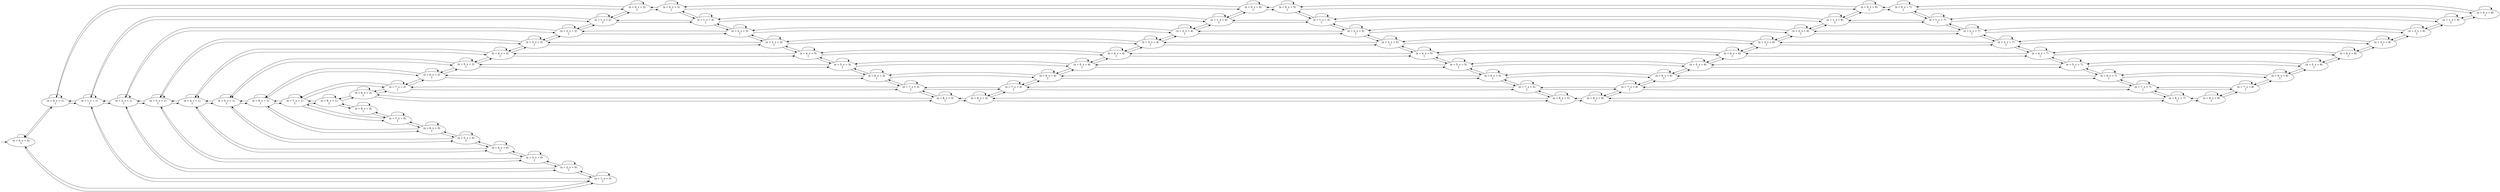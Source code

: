 digraph G {
  rankdir=LR
  I [label="", style=invis, width=0]
  I -> 0
  0 [label="(x = 0, y = 0)\n1"]
  0 -> 1 [label=""]
  0 -> 2 [label=""]
  0 -> 0 [label=""]
  1 [label="(x = 0, y = 1)\n1"]
  1 -> 3 [label=""]
  1 -> 4 [label=""]
  1 -> 0 [label=""]
  1 -> 1 [label=""]
  2 [label="(x = 1, y = 0)\n1"]
  2 -> 4 [label=""]
  2 -> 5 [label=""]
  2 -> 0 [label=""]
  2 -> 2 [label=""]
  3 [label="(x = 0, y = 2)\n1"]
  3 -> 6 [label=""]
  3 -> 7 [label=""]
  3 -> 1 [label=""]
  3 -> 3 [label=""]
  4 [label="(x = 1, y = 1)\n1"]
  4 -> 7 [label=""]
  4 -> 8 [label=""]
  4 -> 2 [label=""]
  4 -> 1 [label=""]
  4 -> 4 [label=""]
  5 [label="(x = 2, y = 0)\n1"]
  5 -> 8 [label=""]
  5 -> 9 [label=""]
  5 -> 2 [label=""]
  5 -> 5 [label=""]
  6 [label="(x = 0, y = 3)\n1"]
  6 -> 10 [label=""]
  6 -> 11 [label=""]
  6 -> 3 [label=""]
  6 -> 6 [label=""]
  7 [label="(x = 1, y = 2)\n1"]
  7 -> 11 [label=""]
  7 -> 12 [label=""]
  7 -> 4 [label=""]
  7 -> 3 [label=""]
  7 -> 7 [label=""]
  8 [label="(x = 2, y = 1)\n1"]
  8 -> 12 [label=""]
  8 -> 13 [label=""]
  8 -> 5 [label=""]
  8 -> 4 [label=""]
  8 -> 8 [label=""]
  9 [label="(x = 3, y = 0)\n1"]
  9 -> 13 [label=""]
  9 -> 14 [label=""]
  9 -> 5 [label=""]
  9 -> 9 [label=""]
  10 [label="(x = 0, y = 4)\n1"]
  10 -> 15 [label=""]
  10 -> 16 [label=""]
  10 -> 6 [label=""]
  10 -> 10 [label=""]
  11 [label="(x = 1, y = 3)\n1"]
  11 -> 16 [label=""]
  11 -> 17 [label=""]
  11 -> 7 [label=""]
  11 -> 6 [label=""]
  11 -> 11 [label=""]
  12 [label="(x = 2, y = 2)\n1"]
  12 -> 17 [label=""]
  12 -> 18 [label=""]
  12 -> 8 [label=""]
  12 -> 7 [label=""]
  12 -> 12 [label=""]
  13 [label="(x = 3, y = 1)\n1"]
  13 -> 18 [label=""]
  13 -> 19 [label=""]
  13 -> 9 [label=""]
  13 -> 8 [label=""]
  13 -> 13 [label=""]
  14 [label="(x = 4, y = 0)\n1"]
  14 -> 19 [label=""]
  14 -> 20 [label=""]
  14 -> 9 [label=""]
  14 -> 14 [label=""]
  15 [label="(x = 0, y = 5)\n1"]
  15 -> 21 [label=""]
  15 -> 22 [label=""]
  15 -> 10 [label=""]
  15 -> 15 [label=""]
  16 [label="(x = 1, y = 4)\n1"]
  16 -> 22 [label=""]
  16 -> 23 [label=""]
  16 -> 11 [label=""]
  16 -> 10 [label=""]
  16 -> 16 [label=""]
  17 [label="(x = 2, y = 3)\n1"]
  17 -> 23 [label=""]
  17 -> 24 [label=""]
  17 -> 12 [label=""]
  17 -> 11 [label=""]
  17 -> 17 [label=""]
  18 [label="(x = 3, y = 2)\n1"]
  18 -> 24 [label=""]
  18 -> 25 [label=""]
  18 -> 13 [label=""]
  18 -> 12 [label=""]
  18 -> 18 [label=""]
  19 [label="(x = 4, y = 1)\n1"]
  19 -> 25 [label=""]
  19 -> 26 [label=""]
  19 -> 14 [label=""]
  19 -> 13 [label=""]
  19 -> 19 [label=""]
  20 [label="(x = 5, y = 0)\n1"]
  20 -> 26 [label=""]
  20 -> 27 [label=""]
  20 -> 14 [label=""]
  20 -> 20 [label=""]
  21 [label="(x = 0, y = 6)\n1"]
  21 -> 28 [label=""]
  21 -> 29 [label=""]
  21 -> 15 [label=""]
  21 -> 21 [label=""]
  22 [label="(x = 1, y = 5)\n1"]
  22 -> 29 [label=""]
  22 -> 30 [label=""]
  22 -> 16 [label=""]
  22 -> 15 [label=""]
  22 -> 22 [label=""]
  23 [label="(x = 2, y = 4)\n1"]
  23 -> 30 [label=""]
  23 -> 31 [label=""]
  23 -> 17 [label=""]
  23 -> 16 [label=""]
  23 -> 23 [label=""]
  24 [label="(x = 3, y = 3)\n1"]
  24 -> 31 [label=""]
  24 -> 32 [label=""]
  24 -> 18 [label=""]
  24 -> 17 [label=""]
  24 -> 24 [label=""]
  25 [label="(x = 4, y = 2)\n1"]
  25 -> 32 [label=""]
  25 -> 33 [label=""]
  25 -> 19 [label=""]
  25 -> 18 [label=""]
  25 -> 25 [label=""]
  26 [label="(x = 5, y = 1)\n1"]
  26 -> 33 [label=""]
  26 -> 34 [label=""]
  26 -> 20 [label=""]
  26 -> 19 [label=""]
  26 -> 26 [label=""]
  27 [label="(x = 6, y = 0)\n1"]
  27 -> 34 [label=""]
  27 -> 35 [label=""]
  27 -> 20 [label=""]
  27 -> 27 [label=""]
  28 [label="(x = 0, y = 7)\n1"]
  28 -> 36 [label=""]
  28 -> 37 [label=""]
  28 -> 21 [label=""]
  28 -> 28 [label=""]
  29 [label="(x = 1, y = 6)\n1"]
  29 -> 37 [label=""]
  29 -> 38 [label=""]
  29 -> 22 [label=""]
  29 -> 21 [label=""]
  29 -> 29 [label=""]
  30 [label="(x = 2, y = 5)\n1"]
  30 -> 38 [label=""]
  30 -> 39 [label=""]
  30 -> 23 [label=""]
  30 -> 22 [label=""]
  30 -> 30 [label=""]
  31 [label="(x = 3, y = 4)\n1"]
  31 -> 39 [label=""]
  31 -> 40 [label=""]
  31 -> 24 [label=""]
  31 -> 23 [label=""]
  31 -> 31 [label=""]
  32 [label="(x = 4, y = 3)\n1"]
  32 -> 40 [label=""]
  32 -> 41 [label=""]
  32 -> 25 [label=""]
  32 -> 24 [label=""]
  32 -> 32 [label=""]
  33 [label="(x = 5, y = 2)\n1"]
  33 -> 41 [label=""]
  33 -> 42 [label=""]
  33 -> 26 [label=""]
  33 -> 25 [label=""]
  33 -> 33 [label=""]
  34 [label="(x = 6, y = 1)\n1"]
  34 -> 42 [label=""]
  34 -> 43 [label=""]
  34 -> 27 [label=""]
  34 -> 26 [label=""]
  34 -> 34 [label=""]
  35 [label="(x = 7, y = 0)\n1"]
  35 -> 43 [label=""]
  35 -> 44 [label=""]
  35 -> 27 [label=""]
  35 -> 35 [label=""]
  36 [label="(x = 0, y = 8)\n1"]
  36 -> 45 [label=""]
  36 -> 28 [label=""]
  36 -> 36 [label=""]
  37 [label="(x = 1, y = 7)\n1"]
  37 -> 45 [label=""]
  37 -> 46 [label=""]
  37 -> 29 [label=""]
  37 -> 28 [label=""]
  37 -> 37 [label=""]
  38 [label="(x = 2, y = 6)\n1"]
  38 -> 46 [label=""]
  38 -> 47 [label=""]
  38 -> 30 [label=""]
  38 -> 29 [label=""]
  38 -> 38 [label=""]
  39 [label="(x = 3, y = 5)\n1"]
  39 -> 47 [label=""]
  39 -> 48 [label=""]
  39 -> 31 [label=""]
  39 -> 30 [label=""]
  39 -> 39 [label=""]
  40 [label="(x = 4, y = 4)\n1"]
  40 -> 48 [label=""]
  40 -> 49 [label=""]
  40 -> 32 [label=""]
  40 -> 31 [label=""]
  40 -> 40 [label=""]
  41 [label="(x = 5, y = 3)\n1"]
  41 -> 49 [label=""]
  41 -> 50 [label=""]
  41 -> 33 [label=""]
  41 -> 32 [label=""]
  41 -> 41 [label=""]
  42 [label="(x = 6, y = 2)\n1"]
  42 -> 50 [label=""]
  42 -> 51 [label=""]
  42 -> 34 [label=""]
  42 -> 33 [label=""]
  42 -> 42 [label=""]
  43 [label="(x = 7, y = 1)\n1"]
  43 -> 51 [label=""]
  43 -> 52 [label=""]
  43 -> 35 [label=""]
  43 -> 34 [label=""]
  43 -> 43 [label=""]
  44 [label="(x = 8, y = 0)\n1"]
  44 -> 52 [label=""]
  44 -> 35 [label=""]
  44 -> 44 [label=""]
  45 [label="(x = 1, y = 8)\n1"]
  45 -> 53 [label=""]
  45 -> 37 [label=""]
  45 -> 36 [label=""]
  45 -> 45 [label=""]
  46 [label="(x = 2, y = 7)\n1"]
  46 -> 53 [label=""]
  46 -> 54 [label=""]
  46 -> 38 [label=""]
  46 -> 37 [label=""]
  46 -> 46 [label=""]
  47 [label="(x = 3, y = 6)\n1"]
  47 -> 54 [label=""]
  47 -> 55 [label=""]
  47 -> 39 [label=""]
  47 -> 38 [label=""]
  47 -> 47 [label=""]
  48 [label="(x = 4, y = 5)\n1"]
  48 -> 55 [label=""]
  48 -> 56 [label=""]
  48 -> 40 [label=""]
  48 -> 39 [label=""]
  48 -> 48 [label=""]
  49 [label="(x = 5, y = 4)\n1"]
  49 -> 56 [label=""]
  49 -> 57 [label=""]
  49 -> 41 [label=""]
  49 -> 40 [label=""]
  49 -> 49 [label=""]
  50 [label="(x = 6, y = 3)\n1"]
  50 -> 57 [label=""]
  50 -> 58 [label=""]
  50 -> 42 [label=""]
  50 -> 41 [label=""]
  50 -> 50 [label=""]
  51 [label="(x = 7, y = 2)\n1"]
  51 -> 58 [label=""]
  51 -> 59 [label=""]
  51 -> 43 [label=""]
  51 -> 42 [label=""]
  51 -> 51 [label=""]
  52 [label="(x = 8, y = 1)\n1"]
  52 -> 59 [label=""]
  52 -> 44 [label=""]
  52 -> 43 [label=""]
  52 -> 52 [label=""]
  53 [label="(x = 2, y = 8)\n1"]
  53 -> 60 [label=""]
  53 -> 46 [label=""]
  53 -> 45 [label=""]
  53 -> 53 [label=""]
  54 [label="(x = 3, y = 7)\n1"]
  54 -> 60 [label=""]
  54 -> 61 [label=""]
  54 -> 47 [label=""]
  54 -> 46 [label=""]
  54 -> 54 [label=""]
  55 [label="(x = 4, y = 6)\n1"]
  55 -> 61 [label=""]
  55 -> 62 [label=""]
  55 -> 48 [label=""]
  55 -> 47 [label=""]
  55 -> 55 [label=""]
  56 [label="(x = 5, y = 5)\n1"]
  56 -> 62 [label=""]
  56 -> 63 [label=""]
  56 -> 49 [label=""]
  56 -> 48 [label=""]
  56 -> 56 [label=""]
  57 [label="(x = 6, y = 4)\n1"]
  57 -> 63 [label=""]
  57 -> 64 [label=""]
  57 -> 50 [label=""]
  57 -> 49 [label=""]
  57 -> 57 [label=""]
  58 [label="(x = 7, y = 3)\n1"]
  58 -> 64 [label=""]
  58 -> 65 [label=""]
  58 -> 51 [label=""]
  58 -> 50 [label=""]
  58 -> 58 [label=""]
  59 [label="(x = 8, y = 2)\n1"]
  59 -> 65 [label=""]
  59 -> 52 [label=""]
  59 -> 51 [label=""]
  59 -> 59 [label=""]
  60 [label="(x = 3, y = 8)\n1"]
  60 -> 66 [label=""]
  60 -> 54 [label=""]
  60 -> 53 [label=""]
  60 -> 60 [label=""]
  61 [label="(x = 4, y = 7)\n1"]
  61 -> 66 [label=""]
  61 -> 67 [label=""]
  61 -> 55 [label=""]
  61 -> 54 [label=""]
  61 -> 61 [label=""]
  62 [label="(x = 5, y = 6)\n1"]
  62 -> 67 [label=""]
  62 -> 68 [label=""]
  62 -> 56 [label=""]
  62 -> 55 [label=""]
  62 -> 62 [label=""]
  63 [label="(x = 6, y = 5)\n1"]
  63 -> 68 [label=""]
  63 -> 69 [label=""]
  63 -> 57 [label=""]
  63 -> 56 [label=""]
  63 -> 63 [label=""]
  64 [label="(x = 7, y = 4)\n1"]
  64 -> 69 [label=""]
  64 -> 70 [label=""]
  64 -> 58 [label=""]
  64 -> 57 [label=""]
  64 -> 64 [label=""]
  65 [label="(x = 8, y = 3)\n1"]
  65 -> 70 [label=""]
  65 -> 59 [label=""]
  65 -> 58 [label=""]
  65 -> 65 [label=""]
  66 [label="(x = 4, y = 8)\n1"]
  66 -> 71 [label=""]
  66 -> 61 [label=""]
  66 -> 60 [label=""]
  66 -> 66 [label=""]
  67 [label="(x = 5, y = 7)\n1"]
  67 -> 71 [label=""]
  67 -> 72 [label=""]
  67 -> 62 [label=""]
  67 -> 61 [label=""]
  67 -> 67 [label=""]
  68 [label="(x = 6, y = 6)\n1"]
  68 -> 72 [label=""]
  68 -> 73 [label=""]
  68 -> 63 [label=""]
  68 -> 62 [label=""]
  68 -> 68 [label=""]
  69 [label="(x = 7, y = 5)\n1"]
  69 -> 73 [label=""]
  69 -> 74 [label=""]
  69 -> 64 [label=""]
  69 -> 63 [label=""]
  69 -> 69 [label=""]
  70 [label="(x = 8, y = 4)\n1"]
  70 -> 74 [label=""]
  70 -> 65 [label=""]
  70 -> 64 [label=""]
  70 -> 70 [label=""]
  71 [label="(x = 5, y = 8)\n1"]
  71 -> 75 [label=""]
  71 -> 67 [label=""]
  71 -> 66 [label=""]
  71 -> 71 [label=""]
  72 [label="(x = 6, y = 7)\n1"]
  72 -> 75 [label=""]
  72 -> 76 [label=""]
  72 -> 68 [label=""]
  72 -> 67 [label=""]
  72 -> 72 [label=""]
  73 [label="(x = 7, y = 6)\n1"]
  73 -> 76 [label=""]
  73 -> 77 [label=""]
  73 -> 69 [label=""]
  73 -> 68 [label=""]
  73 -> 73 [label=""]
  74 [label="(x = 8, y = 5)\n1"]
  74 -> 77 [label=""]
  74 -> 70 [label=""]
  74 -> 69 [label=""]
  74 -> 74 [label=""]
  75 [label="(x = 6, y = 8)\n1"]
  75 -> 78 [label=""]
  75 -> 72 [label=""]
  75 -> 71 [label=""]
  75 -> 75 [label=""]
  76 [label="(x = 7, y = 7)\n1"]
  76 -> 78 [label=""]
  76 -> 79 [label=""]
  76 -> 73 [label=""]
  76 -> 72 [label=""]
  76 -> 76 [label=""]
  77 [label="(x = 8, y = 6)\n1"]
  77 -> 79 [label=""]
  77 -> 74 [label=""]
  77 -> 73 [label=""]
  77 -> 77 [label=""]
  78 [label="(x = 7, y = 8)\n1"]
  78 -> 80 [label=""]
  78 -> 76 [label=""]
  78 -> 75 [label=""]
  78 -> 78 [label=""]
  79 [label="(x = 8, y = 7)\n1"]
  79 -> 80 [label=""]
  79 -> 77 [label=""]
  79 -> 76 [label=""]
  79 -> 79 [label=""]
  80 [label="(x = 8, y = 8)\n1"]
  80 -> 79 [label=""]
  80 -> 78 [label=""]
  80 -> 80 [label=""]
}
